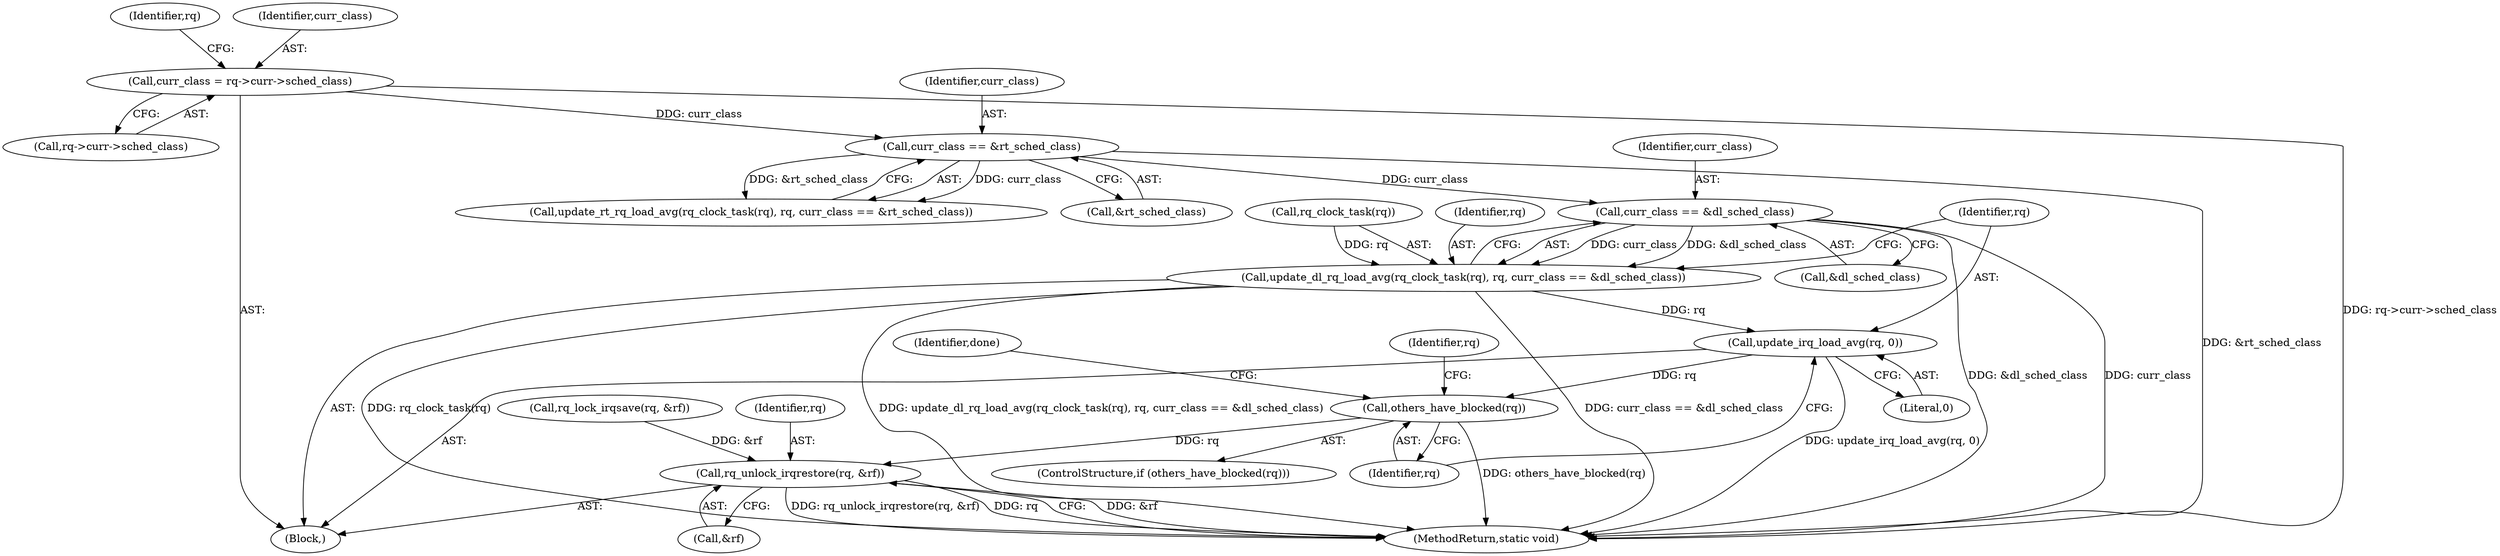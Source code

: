 digraph "0_linux_c40f7d74c741a907cfaeb73a7697081881c497d0_1@pointer" {
"1000192" [label="(Call,curr_class == &dl_sched_class)"];
"1000184" [label="(Call,curr_class == &rt_sched_class)"];
"1000173" [label="(Call,curr_class = rq->curr->sched_class)"];
"1000188" [label="(Call,update_dl_rq_load_avg(rq_clock_task(rq), rq, curr_class == &dl_sched_class))"];
"1000196" [label="(Call,update_irq_load_avg(rq, 0))"];
"1000200" [label="(Call,others_have_blocked(rq))"];
"1000217" [label="(Call,rq_unlock_irqrestore(rq, &rf))"];
"1000188" [label="(Call,update_dl_rq_load_avg(rq_clock_task(rq), rq, curr_class == &dl_sched_class))"];
"1000219" [label="(Call,&rf)"];
"1000221" [label="(MethodReturn,static void)"];
"1000203" [label="(Identifier,done)"];
"1000175" [label="(Call,rq->curr->sched_class)"];
"1000122" [label="(Call,rq_lock_irqsave(rq, &rf))"];
"1000218" [label="(Identifier,rq)"];
"1000173" [label="(Call,curr_class = rq->curr->sched_class)"];
"1000108" [label="(Block,)"];
"1000217" [label="(Call,rq_unlock_irqrestore(rq, &rf))"];
"1000189" [label="(Call,rq_clock_task(rq))"];
"1000192" [label="(Call,curr_class == &dl_sched_class)"];
"1000201" [label="(Identifier,rq)"];
"1000182" [label="(Identifier,rq)"];
"1000196" [label="(Call,update_irq_load_avg(rq, 0))"];
"1000207" [label="(Identifier,rq)"];
"1000200" [label="(Call,others_have_blocked(rq))"];
"1000194" [label="(Call,&dl_sched_class)"];
"1000184" [label="(Call,curr_class == &rt_sched_class)"];
"1000199" [label="(ControlStructure,if (others_have_blocked(rq)))"];
"1000174" [label="(Identifier,curr_class)"];
"1000186" [label="(Call,&rt_sched_class)"];
"1000180" [label="(Call,update_rt_rq_load_avg(rq_clock_task(rq), rq, curr_class == &rt_sched_class))"];
"1000185" [label="(Identifier,curr_class)"];
"1000198" [label="(Literal,0)"];
"1000191" [label="(Identifier,rq)"];
"1000197" [label="(Identifier,rq)"];
"1000193" [label="(Identifier,curr_class)"];
"1000192" -> "1000188"  [label="AST: "];
"1000192" -> "1000194"  [label="CFG: "];
"1000193" -> "1000192"  [label="AST: "];
"1000194" -> "1000192"  [label="AST: "];
"1000188" -> "1000192"  [label="CFG: "];
"1000192" -> "1000221"  [label="DDG: &dl_sched_class"];
"1000192" -> "1000221"  [label="DDG: curr_class"];
"1000192" -> "1000188"  [label="DDG: curr_class"];
"1000192" -> "1000188"  [label="DDG: &dl_sched_class"];
"1000184" -> "1000192"  [label="DDG: curr_class"];
"1000184" -> "1000180"  [label="AST: "];
"1000184" -> "1000186"  [label="CFG: "];
"1000185" -> "1000184"  [label="AST: "];
"1000186" -> "1000184"  [label="AST: "];
"1000180" -> "1000184"  [label="CFG: "];
"1000184" -> "1000221"  [label="DDG: &rt_sched_class"];
"1000184" -> "1000180"  [label="DDG: curr_class"];
"1000184" -> "1000180"  [label="DDG: &rt_sched_class"];
"1000173" -> "1000184"  [label="DDG: curr_class"];
"1000173" -> "1000108"  [label="AST: "];
"1000173" -> "1000175"  [label="CFG: "];
"1000174" -> "1000173"  [label="AST: "];
"1000175" -> "1000173"  [label="AST: "];
"1000182" -> "1000173"  [label="CFG: "];
"1000173" -> "1000221"  [label="DDG: rq->curr->sched_class"];
"1000188" -> "1000108"  [label="AST: "];
"1000189" -> "1000188"  [label="AST: "];
"1000191" -> "1000188"  [label="AST: "];
"1000197" -> "1000188"  [label="CFG: "];
"1000188" -> "1000221"  [label="DDG: update_dl_rq_load_avg(rq_clock_task(rq), rq, curr_class == &dl_sched_class)"];
"1000188" -> "1000221"  [label="DDG: curr_class == &dl_sched_class"];
"1000188" -> "1000221"  [label="DDG: rq_clock_task(rq)"];
"1000189" -> "1000188"  [label="DDG: rq"];
"1000188" -> "1000196"  [label="DDG: rq"];
"1000196" -> "1000108"  [label="AST: "];
"1000196" -> "1000198"  [label="CFG: "];
"1000197" -> "1000196"  [label="AST: "];
"1000198" -> "1000196"  [label="AST: "];
"1000201" -> "1000196"  [label="CFG: "];
"1000196" -> "1000221"  [label="DDG: update_irq_load_avg(rq, 0)"];
"1000196" -> "1000200"  [label="DDG: rq"];
"1000200" -> "1000199"  [label="AST: "];
"1000200" -> "1000201"  [label="CFG: "];
"1000201" -> "1000200"  [label="AST: "];
"1000203" -> "1000200"  [label="CFG: "];
"1000207" -> "1000200"  [label="CFG: "];
"1000200" -> "1000221"  [label="DDG: others_have_blocked(rq)"];
"1000200" -> "1000217"  [label="DDG: rq"];
"1000217" -> "1000108"  [label="AST: "];
"1000217" -> "1000219"  [label="CFG: "];
"1000218" -> "1000217"  [label="AST: "];
"1000219" -> "1000217"  [label="AST: "];
"1000221" -> "1000217"  [label="CFG: "];
"1000217" -> "1000221"  [label="DDG: &rf"];
"1000217" -> "1000221"  [label="DDG: rq_unlock_irqrestore(rq, &rf)"];
"1000217" -> "1000221"  [label="DDG: rq"];
"1000122" -> "1000217"  [label="DDG: &rf"];
}
